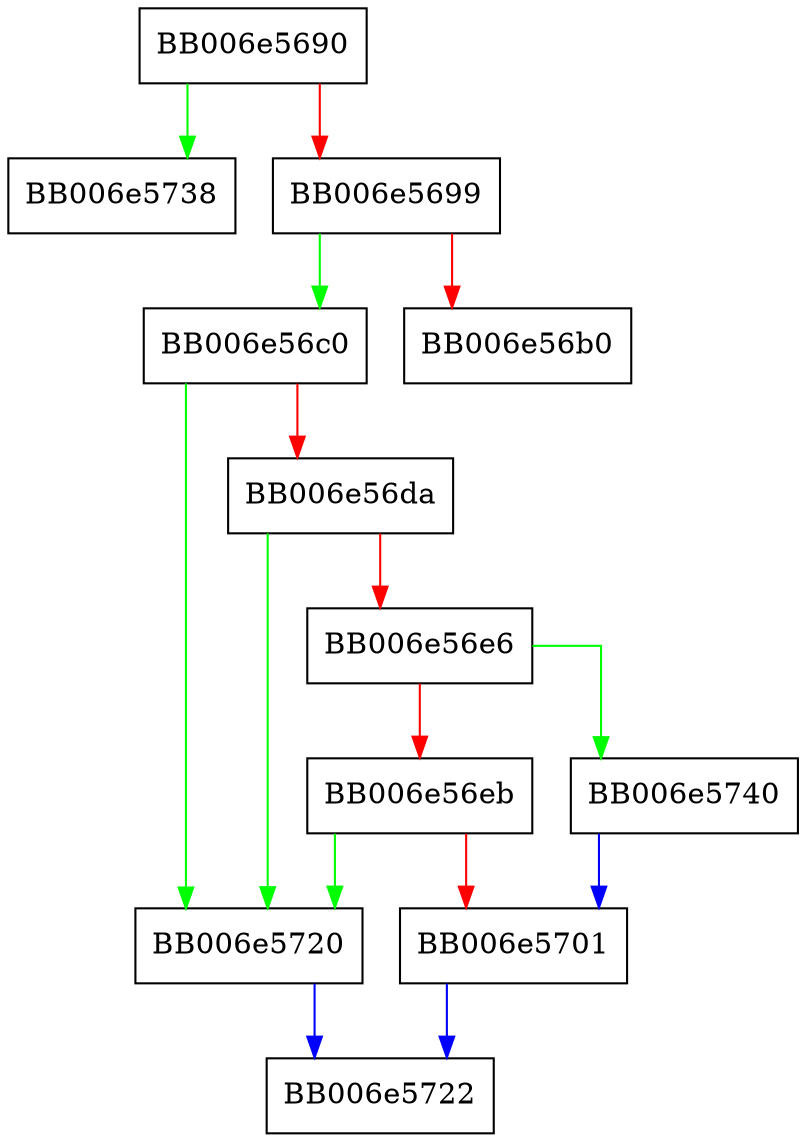 digraph dsa_digest_sign_final {
  node [shape="box"];
  graph [splines=ortho];
  BB006e5690 -> BB006e5738 [color="green"];
  BB006e5690 -> BB006e5699 [color="red"];
  BB006e5699 -> BB006e56c0 [color="green"];
  BB006e5699 -> BB006e56b0 [color="red"];
  BB006e56c0 -> BB006e5720 [color="green"];
  BB006e56c0 -> BB006e56da [color="red"];
  BB006e56da -> BB006e5720 [color="green"];
  BB006e56da -> BB006e56e6 [color="red"];
  BB006e56e6 -> BB006e5740 [color="green"];
  BB006e56e6 -> BB006e56eb [color="red"];
  BB006e56eb -> BB006e5720 [color="green"];
  BB006e56eb -> BB006e5701 [color="red"];
  BB006e5701 -> BB006e5722 [color="blue"];
  BB006e5720 -> BB006e5722 [color="blue"];
  BB006e5740 -> BB006e5701 [color="blue"];
}